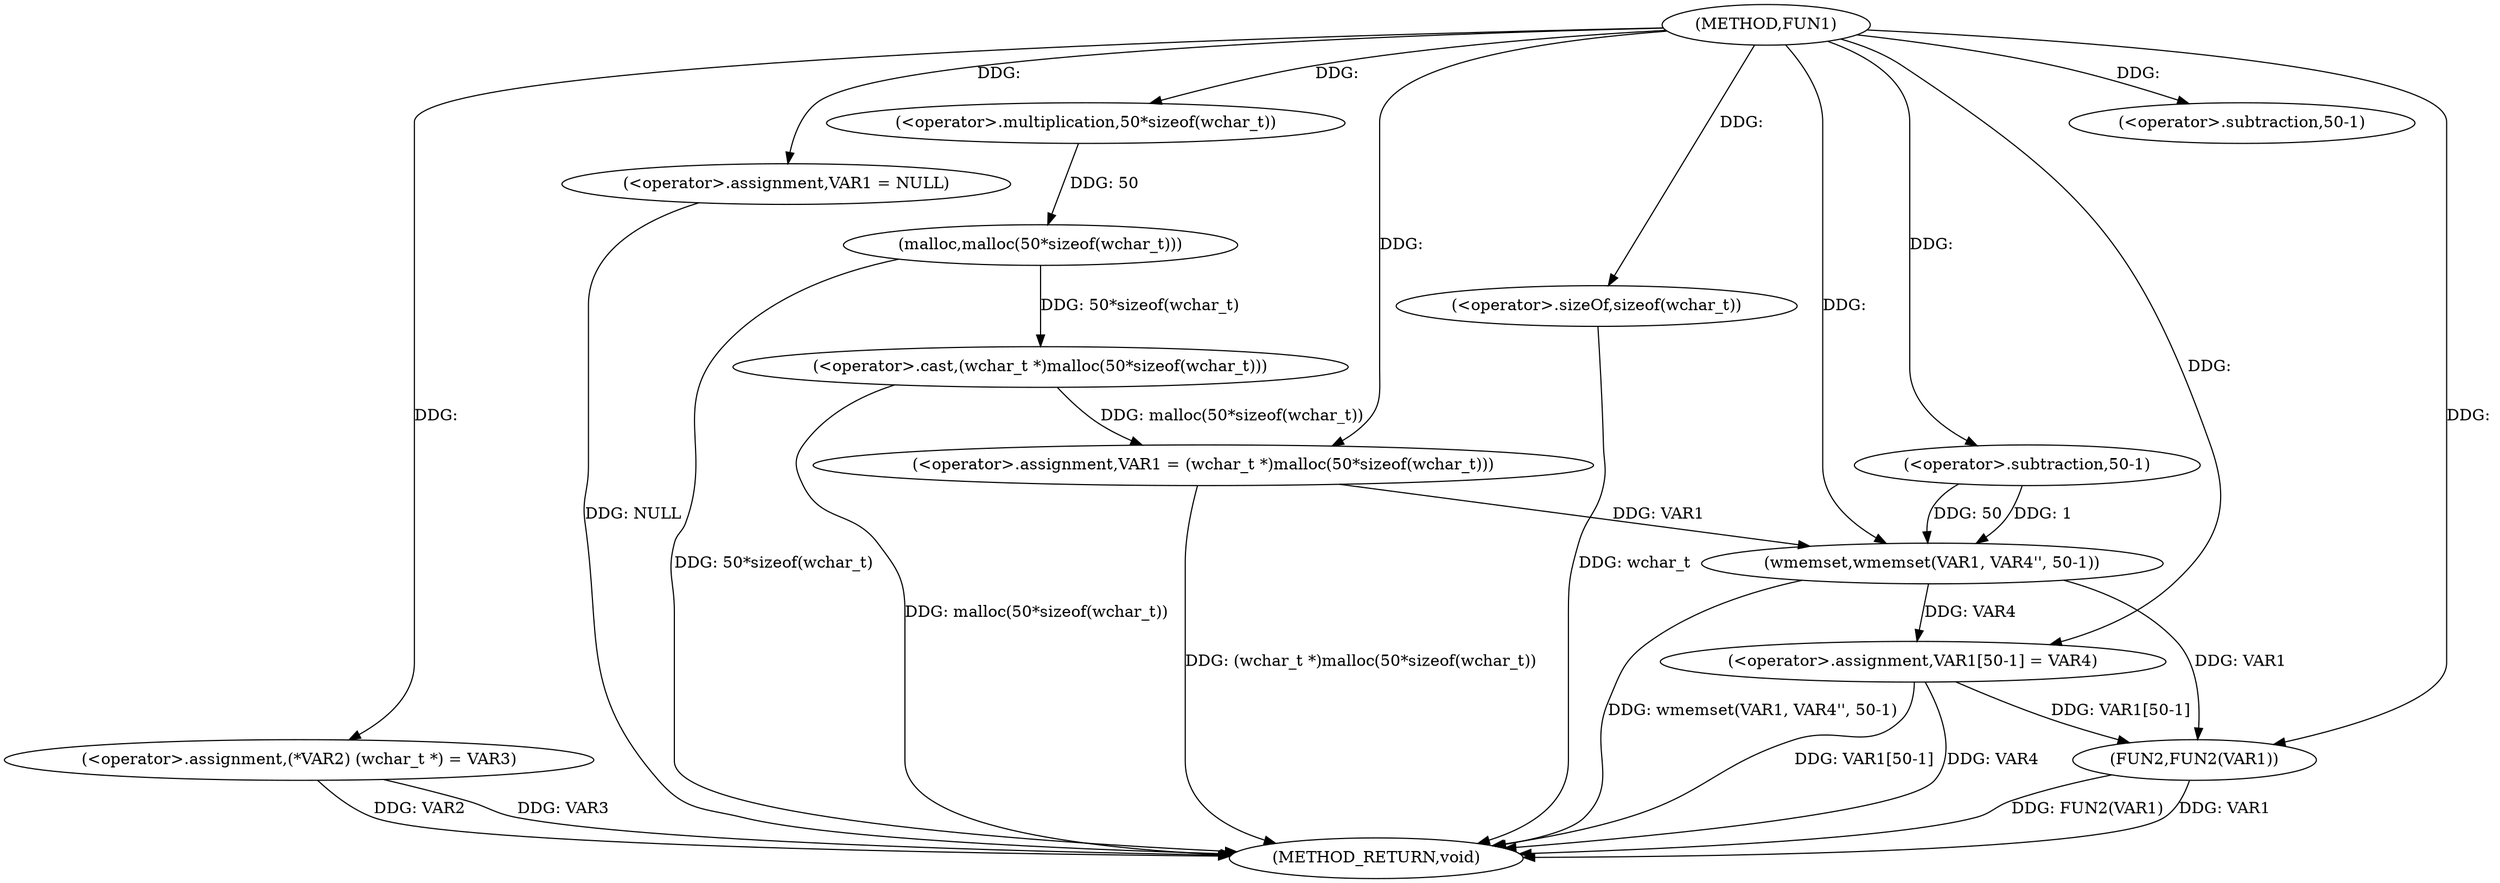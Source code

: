 digraph FUN1 {  
"1000100" [label = "(METHOD,FUN1)" ]
"1000134" [label = "(METHOD_RETURN,void)" ]
"1000104" [label = "(<operator>.assignment,(*VAR2) (wchar_t *) = VAR3)" ]
"1000107" [label = "(<operator>.assignment,VAR1 = NULL)" ]
"1000110" [label = "(<operator>.assignment,VAR1 = (wchar_t *)malloc(50*sizeof(wchar_t)))" ]
"1000112" [label = "(<operator>.cast,(wchar_t *)malloc(50*sizeof(wchar_t)))" ]
"1000114" [label = "(malloc,malloc(50*sizeof(wchar_t)))" ]
"1000115" [label = "(<operator>.multiplication,50*sizeof(wchar_t))" ]
"1000117" [label = "(<operator>.sizeOf,sizeof(wchar_t))" ]
"1000119" [label = "(wmemset,wmemset(VAR1, VAR4'', 50-1))" ]
"1000122" [label = "(<operator>.subtraction,50-1)" ]
"1000125" [label = "(<operator>.assignment,VAR1[50-1] = VAR4)" ]
"1000128" [label = "(<operator>.subtraction,50-1)" ]
"1000132" [label = "(FUN2,FUN2(VAR1))" ]
  "1000125" -> "1000134"  [ label = "DDG: VAR1[50-1]"] 
  "1000104" -> "1000134"  [ label = "DDG: VAR2"] 
  "1000112" -> "1000134"  [ label = "DDG: malloc(50*sizeof(wchar_t))"] 
  "1000132" -> "1000134"  [ label = "DDG: FUN2(VAR1)"] 
  "1000114" -> "1000134"  [ label = "DDG: 50*sizeof(wchar_t)"] 
  "1000117" -> "1000134"  [ label = "DDG: wchar_t"] 
  "1000119" -> "1000134"  [ label = "DDG: wmemset(VAR1, VAR4'', 50-1)"] 
  "1000125" -> "1000134"  [ label = "DDG: VAR4"] 
  "1000132" -> "1000134"  [ label = "DDG: VAR1"] 
  "1000110" -> "1000134"  [ label = "DDG: (wchar_t *)malloc(50*sizeof(wchar_t))"] 
  "1000104" -> "1000134"  [ label = "DDG: VAR3"] 
  "1000107" -> "1000134"  [ label = "DDG: NULL"] 
  "1000100" -> "1000104"  [ label = "DDG: "] 
  "1000100" -> "1000107"  [ label = "DDG: "] 
  "1000112" -> "1000110"  [ label = "DDG: malloc(50*sizeof(wchar_t))"] 
  "1000100" -> "1000110"  [ label = "DDG: "] 
  "1000114" -> "1000112"  [ label = "DDG: 50*sizeof(wchar_t)"] 
  "1000115" -> "1000114"  [ label = "DDG: 50"] 
  "1000100" -> "1000115"  [ label = "DDG: "] 
  "1000100" -> "1000117"  [ label = "DDG: "] 
  "1000110" -> "1000119"  [ label = "DDG: VAR1"] 
  "1000100" -> "1000119"  [ label = "DDG: "] 
  "1000122" -> "1000119"  [ label = "DDG: 50"] 
  "1000122" -> "1000119"  [ label = "DDG: 1"] 
  "1000100" -> "1000122"  [ label = "DDG: "] 
  "1000119" -> "1000125"  [ label = "DDG: VAR4"] 
  "1000100" -> "1000125"  [ label = "DDG: "] 
  "1000100" -> "1000128"  [ label = "DDG: "] 
  "1000125" -> "1000132"  [ label = "DDG: VAR1[50-1]"] 
  "1000119" -> "1000132"  [ label = "DDG: VAR1"] 
  "1000100" -> "1000132"  [ label = "DDG: "] 
}
